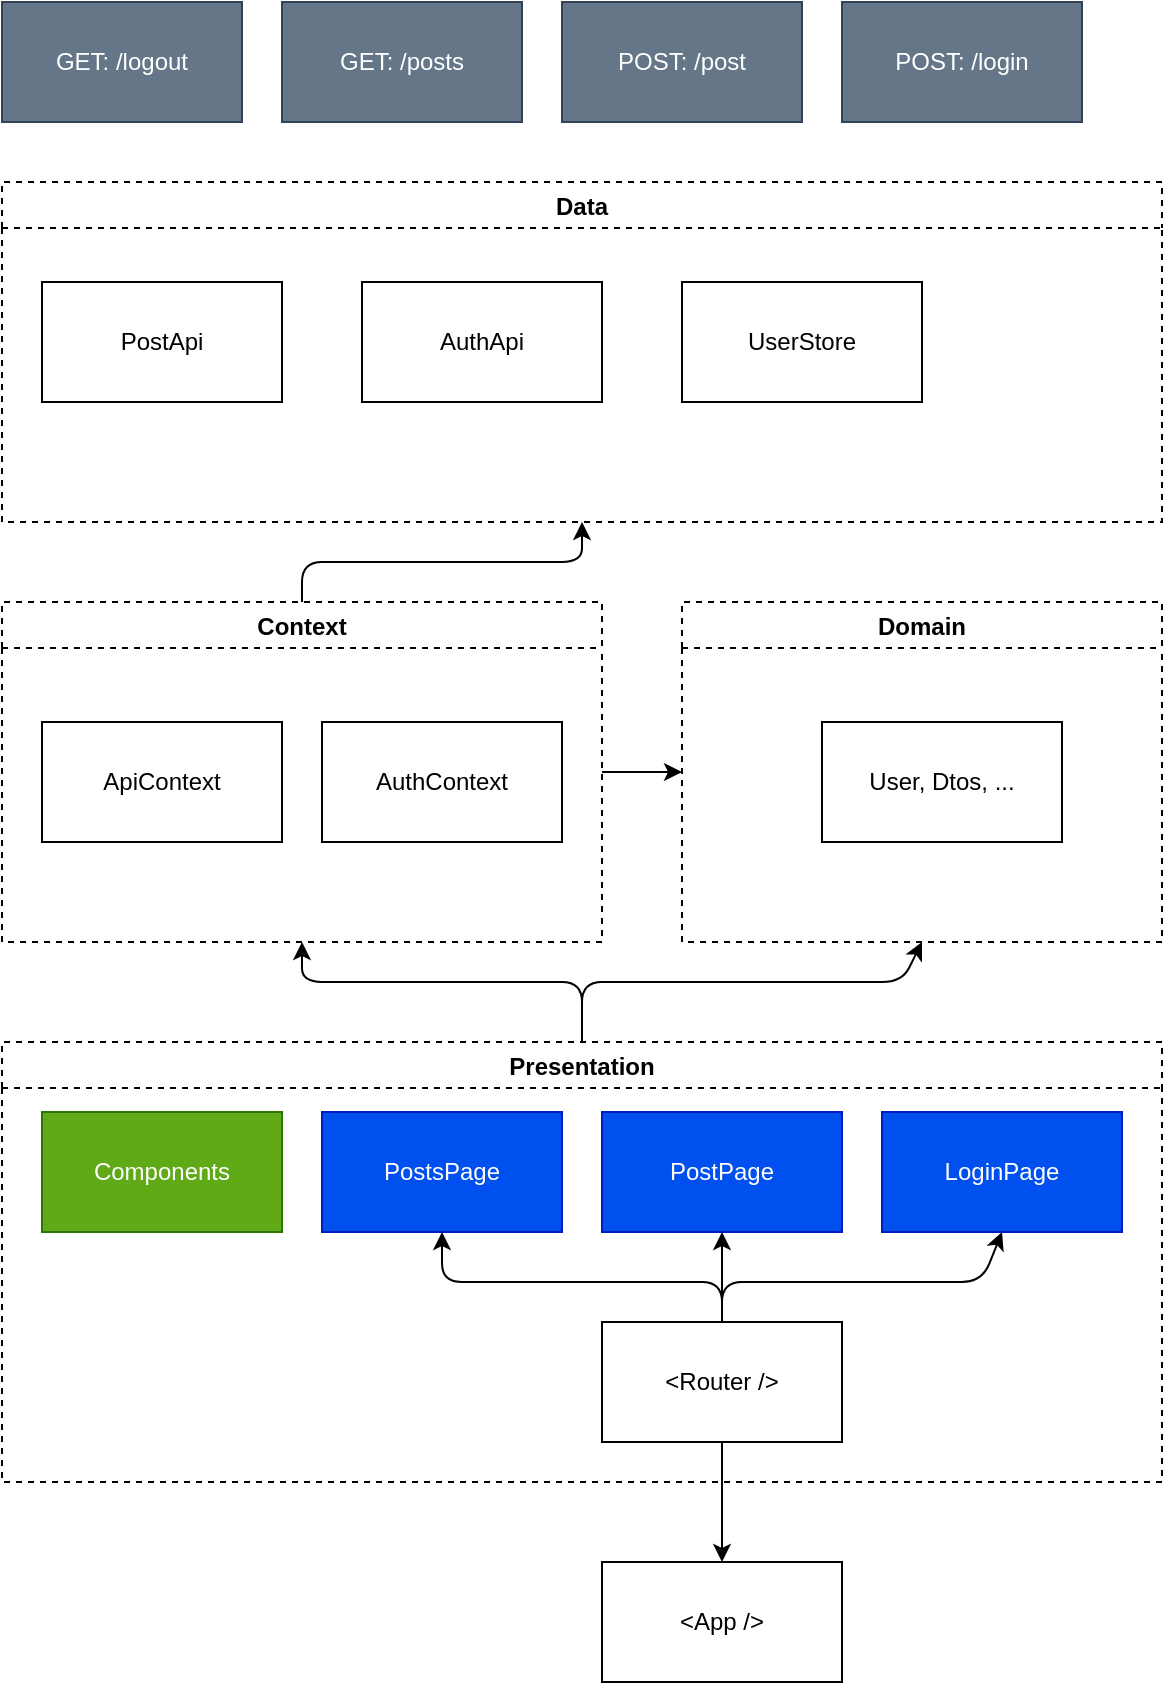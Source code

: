 <mxfile>
    <diagram id="xqJZt3TUjl5-3gc4wAjy" name="Page-1">
        <mxGraphModel dx="1692" dy="497" grid="1" gridSize="10" guides="1" tooltips="1" connect="1" arrows="1" fold="1" page="1" pageScale="1" pageWidth="827" pageHeight="1169" math="0" shadow="0">
            <root>
                <mxCell id="0"/>
                <mxCell id="1" parent="0"/>
                <mxCell id="17" value="GET: /posts" style="rounded=0;whiteSpace=wrap;html=1;fillColor=#647687;fontColor=#ffffff;strokeColor=#314354;" parent="1" vertex="1">
                    <mxGeometry x="160" y="20" width="120" height="60" as="geometry"/>
                </mxCell>
                <mxCell id="21" value="POST: /post" style="rounded=0;whiteSpace=wrap;html=1;fillColor=#647687;fontColor=#ffffff;strokeColor=#314354;" parent="1" vertex="1">
                    <mxGeometry x="300" y="20" width="120" height="60" as="geometry"/>
                </mxCell>
                <mxCell id="26" value="POST: /login" style="rounded=0;whiteSpace=wrap;html=1;fillColor=#647687;fontColor=#ffffff;strokeColor=#314354;" parent="1" vertex="1">
                    <mxGeometry x="440" y="20" width="120" height="60" as="geometry"/>
                </mxCell>
                <mxCell id="34" value="GET: /logout" style="rounded=0;whiteSpace=wrap;html=1;fillColor=#647687;fontColor=#ffffff;strokeColor=#314354;" parent="1" vertex="1">
                    <mxGeometry x="20" y="20" width="120" height="60" as="geometry"/>
                </mxCell>
                <mxCell id="66" value="Data" style="swimlane;dashed=1;fillColor=default;" vertex="1" parent="1">
                    <mxGeometry x="20" y="110" width="580" height="170" as="geometry"/>
                </mxCell>
                <mxCell id="91" value="PostApi" style="rounded=0;whiteSpace=wrap;html=1;fillColor=default;" vertex="1" parent="66">
                    <mxGeometry x="20" y="50" width="120" height="60" as="geometry"/>
                </mxCell>
                <mxCell id="92" value="AuthApi" style="rounded=0;whiteSpace=wrap;html=1;fillColor=default;" vertex="1" parent="66">
                    <mxGeometry x="180" y="50" width="120" height="60" as="geometry"/>
                </mxCell>
                <mxCell id="93" value="UserStore" style="rounded=0;whiteSpace=wrap;html=1;fillColor=default;" vertex="1" parent="66">
                    <mxGeometry x="340" y="50" width="120" height="60" as="geometry"/>
                </mxCell>
                <mxCell id="89" value="" style="edgeStyle=none;html=1;entryX=0;entryY=0.5;entryDx=0;entryDy=0;" edge="1" parent="1" source="67" target="69">
                    <mxGeometry relative="1" as="geometry"/>
                </mxCell>
                <mxCell id="90" style="edgeStyle=none;html=1;entryX=0.5;entryY=1;entryDx=0;entryDy=0;exitX=0.5;exitY=0;exitDx=0;exitDy=0;" edge="1" parent="1" source="67" target="66">
                    <mxGeometry relative="1" as="geometry">
                        <Array as="points">
                            <mxPoint x="170" y="300"/>
                            <mxPoint x="310" y="300"/>
                        </Array>
                    </mxGeometry>
                </mxCell>
                <mxCell id="67" value="Context" style="swimlane;dashed=1;fillColor=default;" vertex="1" parent="1">
                    <mxGeometry x="20" y="320" width="300" height="170" as="geometry"/>
                </mxCell>
                <mxCell id="86" value="ApiContext" style="rounded=0;whiteSpace=wrap;html=1;fillColor=default;" vertex="1" parent="67">
                    <mxGeometry x="20" y="60" width="120" height="60" as="geometry"/>
                </mxCell>
                <mxCell id="87" value="AuthContext" style="rounded=0;whiteSpace=wrap;html=1;fillColor=default;" vertex="1" parent="67">
                    <mxGeometry x="160" y="60" width="120" height="60" as="geometry"/>
                </mxCell>
                <mxCell id="84" style="edgeStyle=none;html=1;entryX=0.5;entryY=1;entryDx=0;entryDy=0;exitX=0.5;exitY=0;exitDx=0;exitDy=0;" edge="1" parent="1" source="68" target="67">
                    <mxGeometry relative="1" as="geometry">
                        <Array as="points">
                            <mxPoint x="310" y="510"/>
                            <mxPoint x="170" y="510"/>
                        </Array>
                    </mxGeometry>
                </mxCell>
                <mxCell id="85" style="edgeStyle=none;html=1;entryX=0.5;entryY=1;entryDx=0;entryDy=0;" edge="1" parent="1" target="69">
                    <mxGeometry relative="1" as="geometry">
                        <mxPoint x="310" y="540" as="sourcePoint"/>
                        <Array as="points">
                            <mxPoint x="310" y="510"/>
                            <mxPoint x="470" y="510"/>
                        </Array>
                    </mxGeometry>
                </mxCell>
                <mxCell id="68" value="Presentation" style="swimlane;dashed=1;fillColor=default;" vertex="1" parent="1">
                    <mxGeometry x="20" y="540" width="580" height="220" as="geometry"/>
                </mxCell>
                <mxCell id="70" value="Components" style="rounded=0;whiteSpace=wrap;html=1;fillColor=#60a917;fontColor=#ffffff;strokeColor=#2D7600;" vertex="1" parent="68">
                    <mxGeometry x="20" y="35" width="120" height="60" as="geometry"/>
                </mxCell>
                <mxCell id="71" value="PostsPage" style="rounded=0;whiteSpace=wrap;html=1;fontSize=12;strokeColor=#001DBC;fillColor=#0050ef;fontColor=#ffffff;" vertex="1" parent="68">
                    <mxGeometry x="160" y="35" width="120" height="60" as="geometry"/>
                </mxCell>
                <mxCell id="72" value="PostPage" style="rounded=0;whiteSpace=wrap;html=1;fontSize=12;strokeColor=#001DBC;fillColor=#0050ef;fontColor=#ffffff;" vertex="1" parent="68">
                    <mxGeometry x="300" y="35" width="120" height="60" as="geometry"/>
                </mxCell>
                <mxCell id="73" value="LoginPage" style="rounded=0;whiteSpace=wrap;html=1;fontSize=12;strokeColor=#001DBC;fillColor=#0050ef;fontColor=#ffffff;" vertex="1" parent="68">
                    <mxGeometry x="440" y="35" width="120" height="60" as="geometry"/>
                </mxCell>
                <mxCell id="79" value="" style="edgeStyle=none;html=1;" edge="1" parent="68" source="74" target="72">
                    <mxGeometry relative="1" as="geometry"/>
                </mxCell>
                <mxCell id="80" style="edgeStyle=none;html=1;entryX=0.5;entryY=1;entryDx=0;entryDy=0;" edge="1" parent="68" target="71">
                    <mxGeometry relative="1" as="geometry">
                        <mxPoint x="360" y="140" as="sourcePoint"/>
                        <Array as="points">
                            <mxPoint x="360" y="120"/>
                            <mxPoint x="220" y="120"/>
                        </Array>
                    </mxGeometry>
                </mxCell>
                <mxCell id="81" style="edgeStyle=none;html=1;entryX=0.5;entryY=1;entryDx=0;entryDy=0;" edge="1" parent="68" target="73">
                    <mxGeometry relative="1" as="geometry">
                        <mxPoint x="360" y="140" as="sourcePoint"/>
                        <Array as="points">
                            <mxPoint x="360" y="120"/>
                            <mxPoint x="490" y="120"/>
                        </Array>
                    </mxGeometry>
                </mxCell>
                <mxCell id="74" value="&amp;lt;Router /&amp;gt;" style="rounded=0;whiteSpace=wrap;html=1;fillColor=default;" vertex="1" parent="68">
                    <mxGeometry x="300" y="140" width="120" height="60" as="geometry"/>
                </mxCell>
                <mxCell id="69" value="Domain" style="swimlane;dashed=1;fillColor=default;" vertex="1" parent="1">
                    <mxGeometry x="360" y="320" width="240" height="170" as="geometry"/>
                </mxCell>
                <mxCell id="88" value="User, Dtos, ..." style="rounded=0;whiteSpace=wrap;html=1;fillColor=default;" vertex="1" parent="69">
                    <mxGeometry x="70" y="60" width="120" height="60" as="geometry"/>
                </mxCell>
                <mxCell id="82" value="&amp;lt;App /&amp;gt;" style="rounded=0;whiteSpace=wrap;html=1;fillColor=default;" vertex="1" parent="1">
                    <mxGeometry x="320" y="800" width="120" height="60" as="geometry"/>
                </mxCell>
                <mxCell id="83" value="" style="edgeStyle=none;html=1;" edge="1" parent="1" source="74" target="82">
                    <mxGeometry relative="1" as="geometry"/>
                </mxCell>
            </root>
        </mxGraphModel>
    </diagram>
</mxfile>